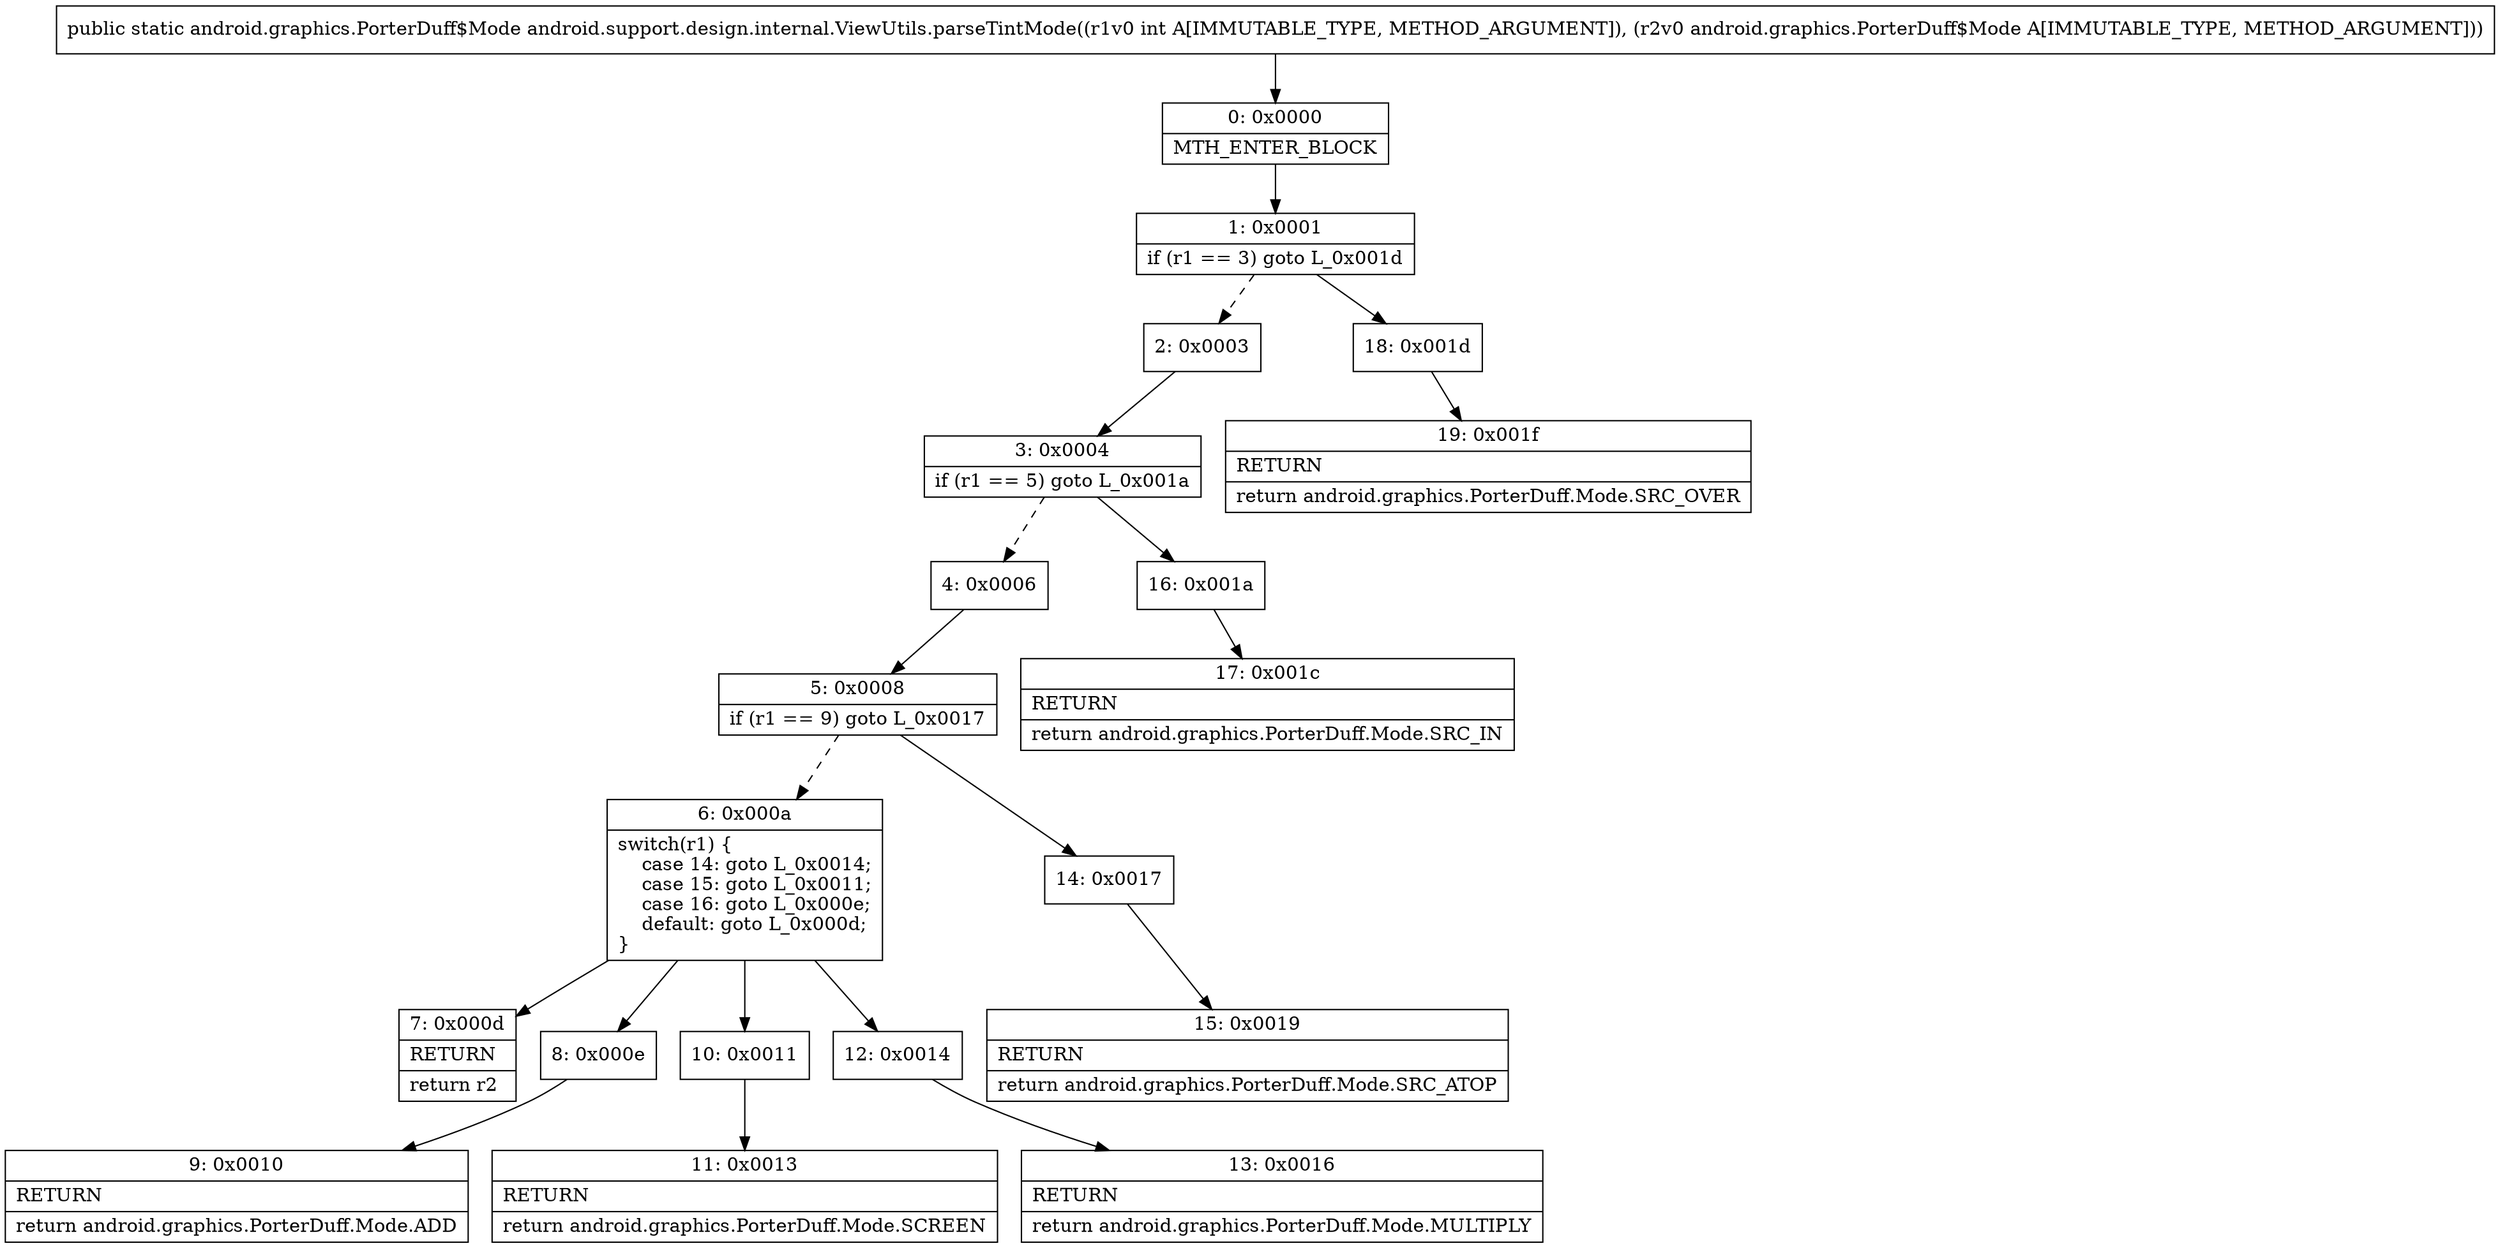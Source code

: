 digraph "CFG forandroid.support.design.internal.ViewUtils.parseTintMode(ILandroid\/graphics\/PorterDuff$Mode;)Landroid\/graphics\/PorterDuff$Mode;" {
Node_0 [shape=record,label="{0\:\ 0x0000|MTH_ENTER_BLOCK\l}"];
Node_1 [shape=record,label="{1\:\ 0x0001|if (r1 == 3) goto L_0x001d\l}"];
Node_2 [shape=record,label="{2\:\ 0x0003}"];
Node_3 [shape=record,label="{3\:\ 0x0004|if (r1 == 5) goto L_0x001a\l}"];
Node_4 [shape=record,label="{4\:\ 0x0006}"];
Node_5 [shape=record,label="{5\:\ 0x0008|if (r1 == 9) goto L_0x0017\l}"];
Node_6 [shape=record,label="{6\:\ 0x000a|switch(r1) \{\l    case 14: goto L_0x0014;\l    case 15: goto L_0x0011;\l    case 16: goto L_0x000e;\l    default: goto L_0x000d;\l\}\l}"];
Node_7 [shape=record,label="{7\:\ 0x000d|RETURN\l|return r2\l}"];
Node_8 [shape=record,label="{8\:\ 0x000e}"];
Node_9 [shape=record,label="{9\:\ 0x0010|RETURN\l|return android.graphics.PorterDuff.Mode.ADD\l}"];
Node_10 [shape=record,label="{10\:\ 0x0011}"];
Node_11 [shape=record,label="{11\:\ 0x0013|RETURN\l|return android.graphics.PorterDuff.Mode.SCREEN\l}"];
Node_12 [shape=record,label="{12\:\ 0x0014}"];
Node_13 [shape=record,label="{13\:\ 0x0016|RETURN\l|return android.graphics.PorterDuff.Mode.MULTIPLY\l}"];
Node_14 [shape=record,label="{14\:\ 0x0017}"];
Node_15 [shape=record,label="{15\:\ 0x0019|RETURN\l|return android.graphics.PorterDuff.Mode.SRC_ATOP\l}"];
Node_16 [shape=record,label="{16\:\ 0x001a}"];
Node_17 [shape=record,label="{17\:\ 0x001c|RETURN\l|return android.graphics.PorterDuff.Mode.SRC_IN\l}"];
Node_18 [shape=record,label="{18\:\ 0x001d}"];
Node_19 [shape=record,label="{19\:\ 0x001f|RETURN\l|return android.graphics.PorterDuff.Mode.SRC_OVER\l}"];
MethodNode[shape=record,label="{public static android.graphics.PorterDuff$Mode android.support.design.internal.ViewUtils.parseTintMode((r1v0 int A[IMMUTABLE_TYPE, METHOD_ARGUMENT]), (r2v0 android.graphics.PorterDuff$Mode A[IMMUTABLE_TYPE, METHOD_ARGUMENT])) }"];
MethodNode -> Node_0;
Node_0 -> Node_1;
Node_1 -> Node_2[style=dashed];
Node_1 -> Node_18;
Node_2 -> Node_3;
Node_3 -> Node_4[style=dashed];
Node_3 -> Node_16;
Node_4 -> Node_5;
Node_5 -> Node_6[style=dashed];
Node_5 -> Node_14;
Node_6 -> Node_7;
Node_6 -> Node_8;
Node_6 -> Node_10;
Node_6 -> Node_12;
Node_8 -> Node_9;
Node_10 -> Node_11;
Node_12 -> Node_13;
Node_14 -> Node_15;
Node_16 -> Node_17;
Node_18 -> Node_19;
}

